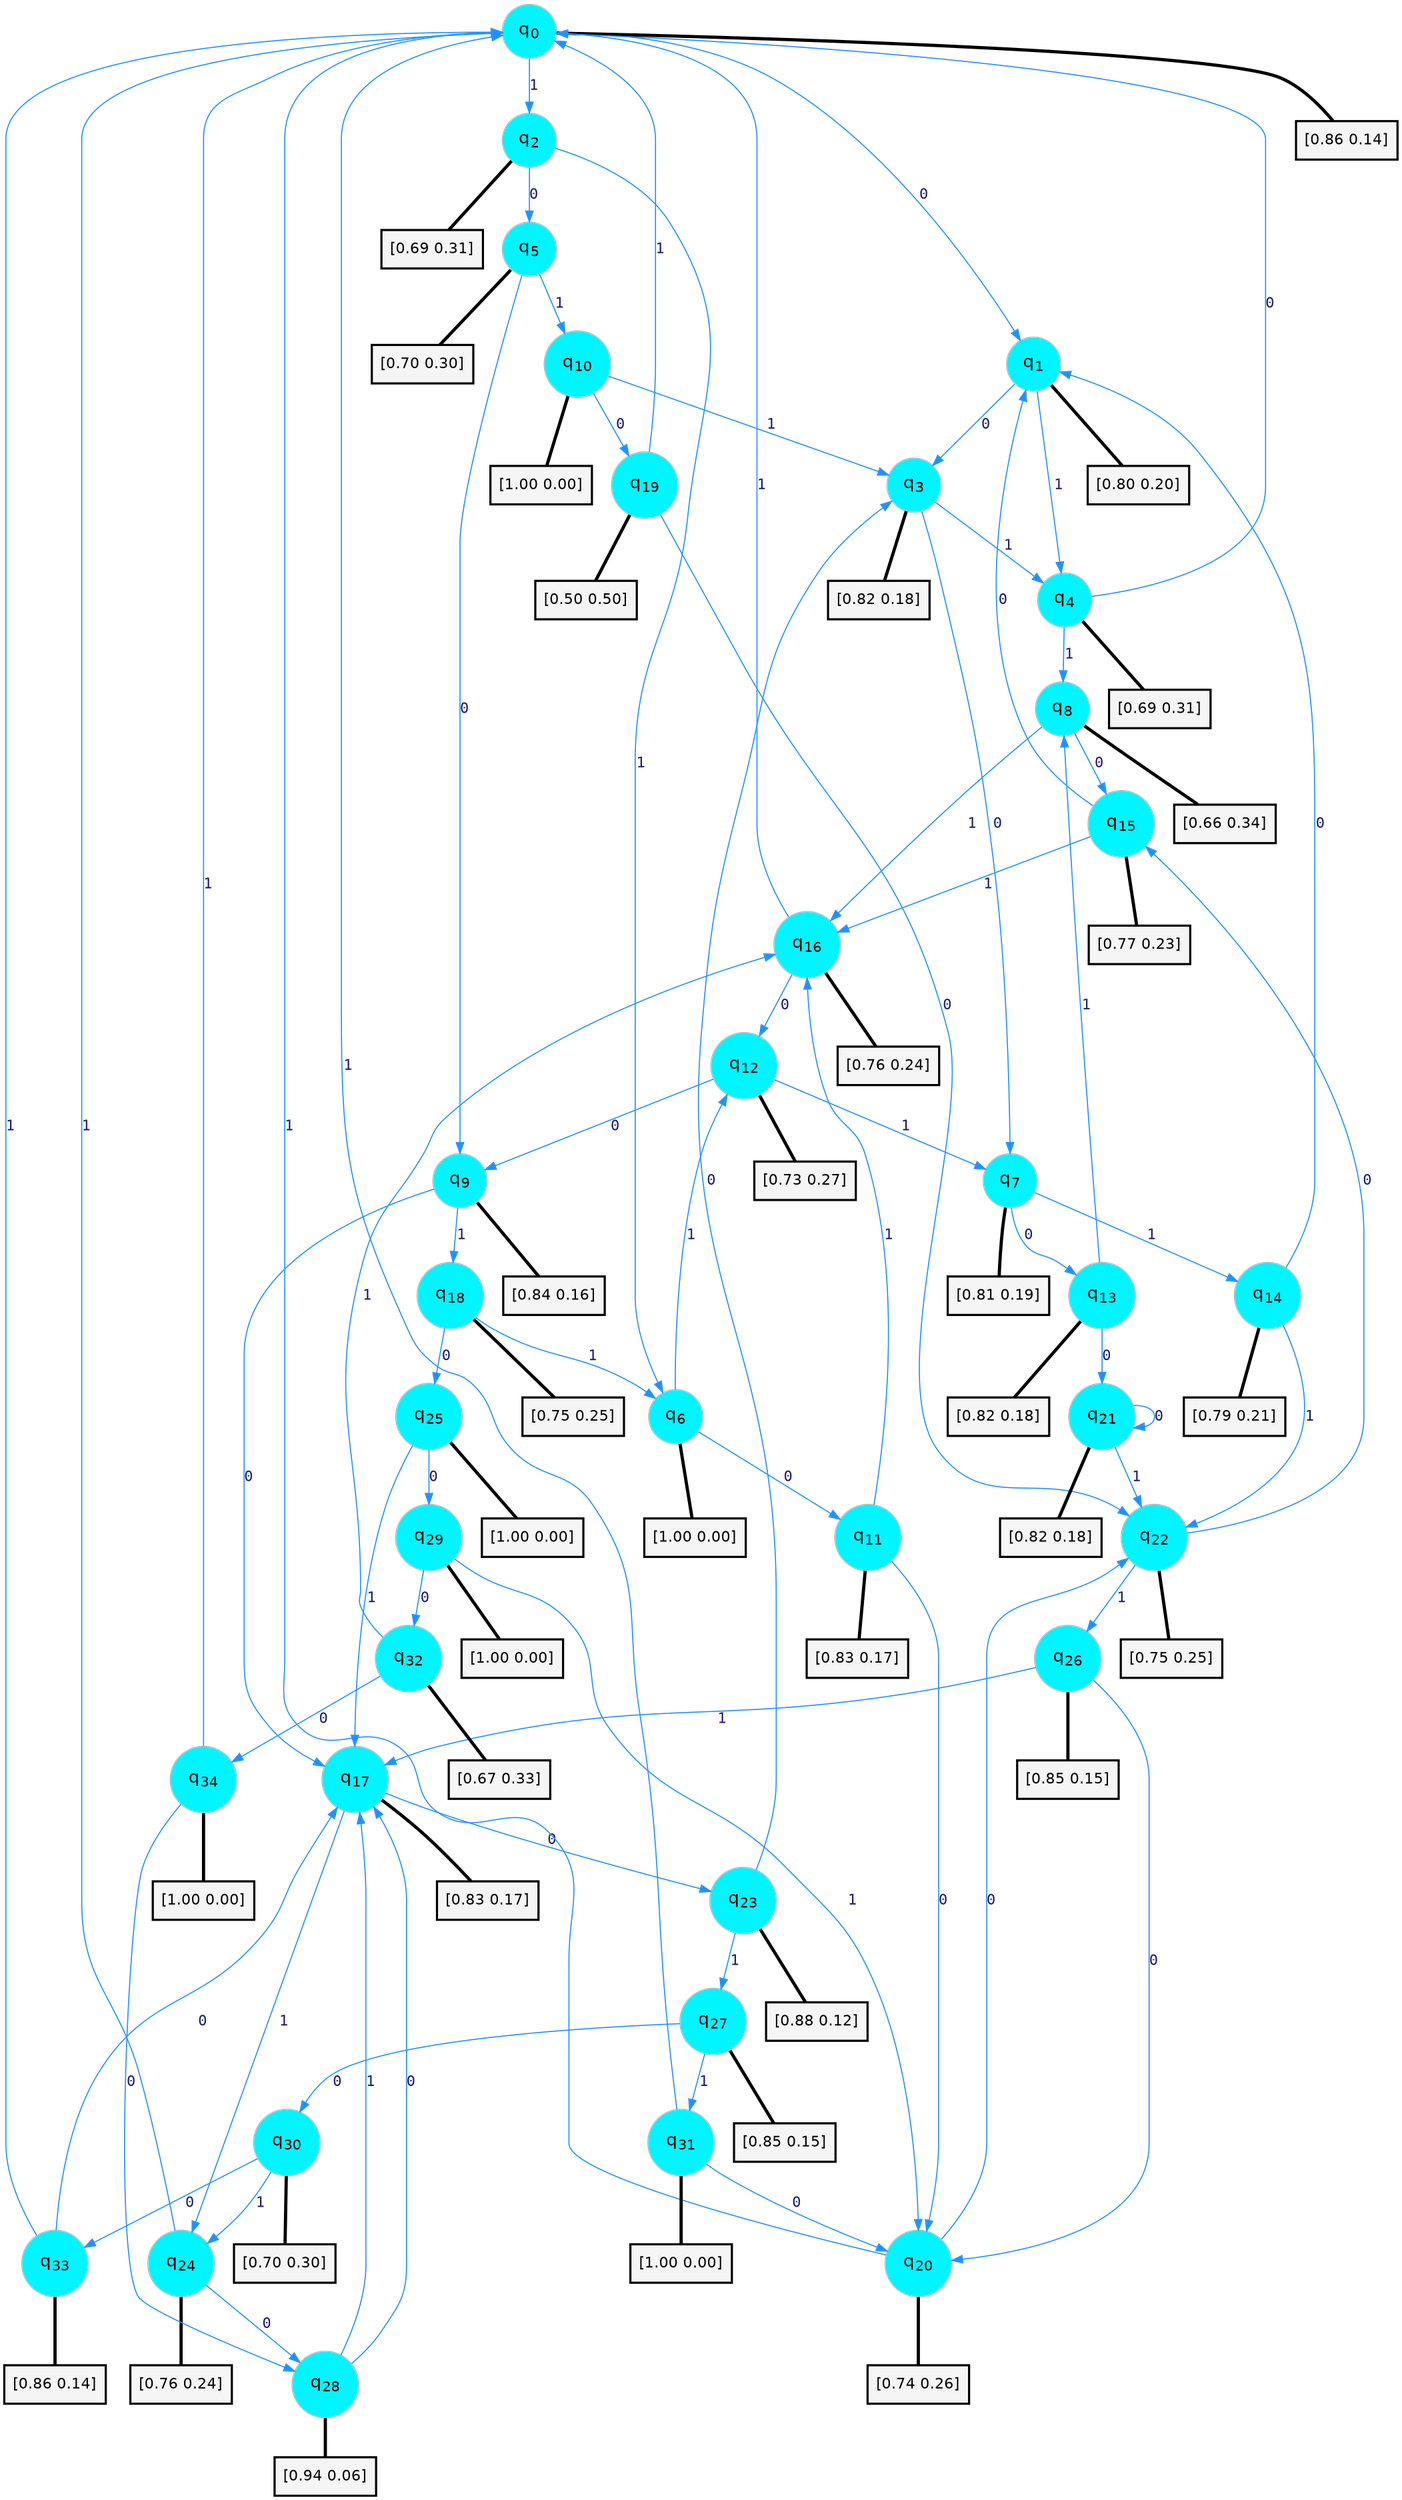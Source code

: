 digraph G {
graph [
bgcolor=transparent, dpi=300, rankdir=TD, size="40,25"];
node [
color=gray, fillcolor=turquoise1, fontcolor=black, fontname=Helvetica, fontsize=16, fontweight=bold, shape=circle, style=filled];
edge [
arrowsize=1, color=dodgerblue1, fontcolor=midnightblue, fontname=courier, fontweight=bold, penwidth=1, style=solid, weight=20];
0[label=<q<SUB>0</SUB>>];
1[label=<q<SUB>1</SUB>>];
2[label=<q<SUB>2</SUB>>];
3[label=<q<SUB>3</SUB>>];
4[label=<q<SUB>4</SUB>>];
5[label=<q<SUB>5</SUB>>];
6[label=<q<SUB>6</SUB>>];
7[label=<q<SUB>7</SUB>>];
8[label=<q<SUB>8</SUB>>];
9[label=<q<SUB>9</SUB>>];
10[label=<q<SUB>10</SUB>>];
11[label=<q<SUB>11</SUB>>];
12[label=<q<SUB>12</SUB>>];
13[label=<q<SUB>13</SUB>>];
14[label=<q<SUB>14</SUB>>];
15[label=<q<SUB>15</SUB>>];
16[label=<q<SUB>16</SUB>>];
17[label=<q<SUB>17</SUB>>];
18[label=<q<SUB>18</SUB>>];
19[label=<q<SUB>19</SUB>>];
20[label=<q<SUB>20</SUB>>];
21[label=<q<SUB>21</SUB>>];
22[label=<q<SUB>22</SUB>>];
23[label=<q<SUB>23</SUB>>];
24[label=<q<SUB>24</SUB>>];
25[label=<q<SUB>25</SUB>>];
26[label=<q<SUB>26</SUB>>];
27[label=<q<SUB>27</SUB>>];
28[label=<q<SUB>28</SUB>>];
29[label=<q<SUB>29</SUB>>];
30[label=<q<SUB>30</SUB>>];
31[label=<q<SUB>31</SUB>>];
32[label=<q<SUB>32</SUB>>];
33[label=<q<SUB>33</SUB>>];
34[label=<q<SUB>34</SUB>>];
35[label="[0.86 0.14]", shape=box,fontcolor=black, fontname=Helvetica, fontsize=14, penwidth=2, fillcolor=whitesmoke,color=black];
36[label="[0.80 0.20]", shape=box,fontcolor=black, fontname=Helvetica, fontsize=14, penwidth=2, fillcolor=whitesmoke,color=black];
37[label="[0.69 0.31]", shape=box,fontcolor=black, fontname=Helvetica, fontsize=14, penwidth=2, fillcolor=whitesmoke,color=black];
38[label="[0.82 0.18]", shape=box,fontcolor=black, fontname=Helvetica, fontsize=14, penwidth=2, fillcolor=whitesmoke,color=black];
39[label="[0.69 0.31]", shape=box,fontcolor=black, fontname=Helvetica, fontsize=14, penwidth=2, fillcolor=whitesmoke,color=black];
40[label="[0.70 0.30]", shape=box,fontcolor=black, fontname=Helvetica, fontsize=14, penwidth=2, fillcolor=whitesmoke,color=black];
41[label="[1.00 0.00]", shape=box,fontcolor=black, fontname=Helvetica, fontsize=14, penwidth=2, fillcolor=whitesmoke,color=black];
42[label="[0.81 0.19]", shape=box,fontcolor=black, fontname=Helvetica, fontsize=14, penwidth=2, fillcolor=whitesmoke,color=black];
43[label="[0.66 0.34]", shape=box,fontcolor=black, fontname=Helvetica, fontsize=14, penwidth=2, fillcolor=whitesmoke,color=black];
44[label="[0.84 0.16]", shape=box,fontcolor=black, fontname=Helvetica, fontsize=14, penwidth=2, fillcolor=whitesmoke,color=black];
45[label="[1.00 0.00]", shape=box,fontcolor=black, fontname=Helvetica, fontsize=14, penwidth=2, fillcolor=whitesmoke,color=black];
46[label="[0.83 0.17]", shape=box,fontcolor=black, fontname=Helvetica, fontsize=14, penwidth=2, fillcolor=whitesmoke,color=black];
47[label="[0.73 0.27]", shape=box,fontcolor=black, fontname=Helvetica, fontsize=14, penwidth=2, fillcolor=whitesmoke,color=black];
48[label="[0.82 0.18]", shape=box,fontcolor=black, fontname=Helvetica, fontsize=14, penwidth=2, fillcolor=whitesmoke,color=black];
49[label="[0.79 0.21]", shape=box,fontcolor=black, fontname=Helvetica, fontsize=14, penwidth=2, fillcolor=whitesmoke,color=black];
50[label="[0.77 0.23]", shape=box,fontcolor=black, fontname=Helvetica, fontsize=14, penwidth=2, fillcolor=whitesmoke,color=black];
51[label="[0.76 0.24]", shape=box,fontcolor=black, fontname=Helvetica, fontsize=14, penwidth=2, fillcolor=whitesmoke,color=black];
52[label="[0.83 0.17]", shape=box,fontcolor=black, fontname=Helvetica, fontsize=14, penwidth=2, fillcolor=whitesmoke,color=black];
53[label="[0.75 0.25]", shape=box,fontcolor=black, fontname=Helvetica, fontsize=14, penwidth=2, fillcolor=whitesmoke,color=black];
54[label="[0.50 0.50]", shape=box,fontcolor=black, fontname=Helvetica, fontsize=14, penwidth=2, fillcolor=whitesmoke,color=black];
55[label="[0.74 0.26]", shape=box,fontcolor=black, fontname=Helvetica, fontsize=14, penwidth=2, fillcolor=whitesmoke,color=black];
56[label="[0.82 0.18]", shape=box,fontcolor=black, fontname=Helvetica, fontsize=14, penwidth=2, fillcolor=whitesmoke,color=black];
57[label="[0.75 0.25]", shape=box,fontcolor=black, fontname=Helvetica, fontsize=14, penwidth=2, fillcolor=whitesmoke,color=black];
58[label="[0.88 0.12]", shape=box,fontcolor=black, fontname=Helvetica, fontsize=14, penwidth=2, fillcolor=whitesmoke,color=black];
59[label="[0.76 0.24]", shape=box,fontcolor=black, fontname=Helvetica, fontsize=14, penwidth=2, fillcolor=whitesmoke,color=black];
60[label="[1.00 0.00]", shape=box,fontcolor=black, fontname=Helvetica, fontsize=14, penwidth=2, fillcolor=whitesmoke,color=black];
61[label="[0.85 0.15]", shape=box,fontcolor=black, fontname=Helvetica, fontsize=14, penwidth=2, fillcolor=whitesmoke,color=black];
62[label="[0.85 0.15]", shape=box,fontcolor=black, fontname=Helvetica, fontsize=14, penwidth=2, fillcolor=whitesmoke,color=black];
63[label="[0.94 0.06]", shape=box,fontcolor=black, fontname=Helvetica, fontsize=14, penwidth=2, fillcolor=whitesmoke,color=black];
64[label="[1.00 0.00]", shape=box,fontcolor=black, fontname=Helvetica, fontsize=14, penwidth=2, fillcolor=whitesmoke,color=black];
65[label="[0.70 0.30]", shape=box,fontcolor=black, fontname=Helvetica, fontsize=14, penwidth=2, fillcolor=whitesmoke,color=black];
66[label="[1.00 0.00]", shape=box,fontcolor=black, fontname=Helvetica, fontsize=14, penwidth=2, fillcolor=whitesmoke,color=black];
67[label="[0.67 0.33]", shape=box,fontcolor=black, fontname=Helvetica, fontsize=14, penwidth=2, fillcolor=whitesmoke,color=black];
68[label="[0.86 0.14]", shape=box,fontcolor=black, fontname=Helvetica, fontsize=14, penwidth=2, fillcolor=whitesmoke,color=black];
69[label="[1.00 0.00]", shape=box,fontcolor=black, fontname=Helvetica, fontsize=14, penwidth=2, fillcolor=whitesmoke,color=black];
0->1 [label=0];
0->2 [label=1];
0->35 [arrowhead=none, penwidth=3,color=black];
1->3 [label=0];
1->4 [label=1];
1->36 [arrowhead=none, penwidth=3,color=black];
2->5 [label=0];
2->6 [label=1];
2->37 [arrowhead=none, penwidth=3,color=black];
3->7 [label=0];
3->4 [label=1];
3->38 [arrowhead=none, penwidth=3,color=black];
4->0 [label=0];
4->8 [label=1];
4->39 [arrowhead=none, penwidth=3,color=black];
5->9 [label=0];
5->10 [label=1];
5->40 [arrowhead=none, penwidth=3,color=black];
6->11 [label=0];
6->12 [label=1];
6->41 [arrowhead=none, penwidth=3,color=black];
7->13 [label=0];
7->14 [label=1];
7->42 [arrowhead=none, penwidth=3,color=black];
8->15 [label=0];
8->16 [label=1];
8->43 [arrowhead=none, penwidth=3,color=black];
9->17 [label=0];
9->18 [label=1];
9->44 [arrowhead=none, penwidth=3,color=black];
10->19 [label=0];
10->3 [label=1];
10->45 [arrowhead=none, penwidth=3,color=black];
11->20 [label=0];
11->16 [label=1];
11->46 [arrowhead=none, penwidth=3,color=black];
12->9 [label=0];
12->7 [label=1];
12->47 [arrowhead=none, penwidth=3,color=black];
13->21 [label=0];
13->8 [label=1];
13->48 [arrowhead=none, penwidth=3,color=black];
14->1 [label=0];
14->22 [label=1];
14->49 [arrowhead=none, penwidth=3,color=black];
15->1 [label=0];
15->16 [label=1];
15->50 [arrowhead=none, penwidth=3,color=black];
16->12 [label=0];
16->0 [label=1];
16->51 [arrowhead=none, penwidth=3,color=black];
17->23 [label=0];
17->24 [label=1];
17->52 [arrowhead=none, penwidth=3,color=black];
18->25 [label=0];
18->6 [label=1];
18->53 [arrowhead=none, penwidth=3,color=black];
19->22 [label=0];
19->0 [label=1];
19->54 [arrowhead=none, penwidth=3,color=black];
20->22 [label=0];
20->0 [label=1];
20->55 [arrowhead=none, penwidth=3,color=black];
21->21 [label=0];
21->22 [label=1];
21->56 [arrowhead=none, penwidth=3,color=black];
22->15 [label=0];
22->26 [label=1];
22->57 [arrowhead=none, penwidth=3,color=black];
23->3 [label=0];
23->27 [label=1];
23->58 [arrowhead=none, penwidth=3,color=black];
24->28 [label=0];
24->0 [label=1];
24->59 [arrowhead=none, penwidth=3,color=black];
25->29 [label=0];
25->17 [label=1];
25->60 [arrowhead=none, penwidth=3,color=black];
26->20 [label=0];
26->17 [label=1];
26->61 [arrowhead=none, penwidth=3,color=black];
27->30 [label=0];
27->31 [label=1];
27->62 [arrowhead=none, penwidth=3,color=black];
28->17 [label=0];
28->17 [label=1];
28->63 [arrowhead=none, penwidth=3,color=black];
29->32 [label=0];
29->20 [label=1];
29->64 [arrowhead=none, penwidth=3,color=black];
30->33 [label=0];
30->24 [label=1];
30->65 [arrowhead=none, penwidth=3,color=black];
31->20 [label=0];
31->0 [label=1];
31->66 [arrowhead=none, penwidth=3,color=black];
32->34 [label=0];
32->16 [label=1];
32->67 [arrowhead=none, penwidth=3,color=black];
33->17 [label=0];
33->0 [label=1];
33->68 [arrowhead=none, penwidth=3,color=black];
34->28 [label=0];
34->0 [label=1];
34->69 [arrowhead=none, penwidth=3,color=black];
}
